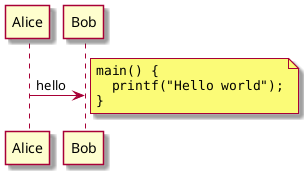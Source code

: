 @startuml

skin rose

Alice -> Bob : hello
note right
<code>
main() {
  printf("Hello world");
}
</code>
end note
@enduml